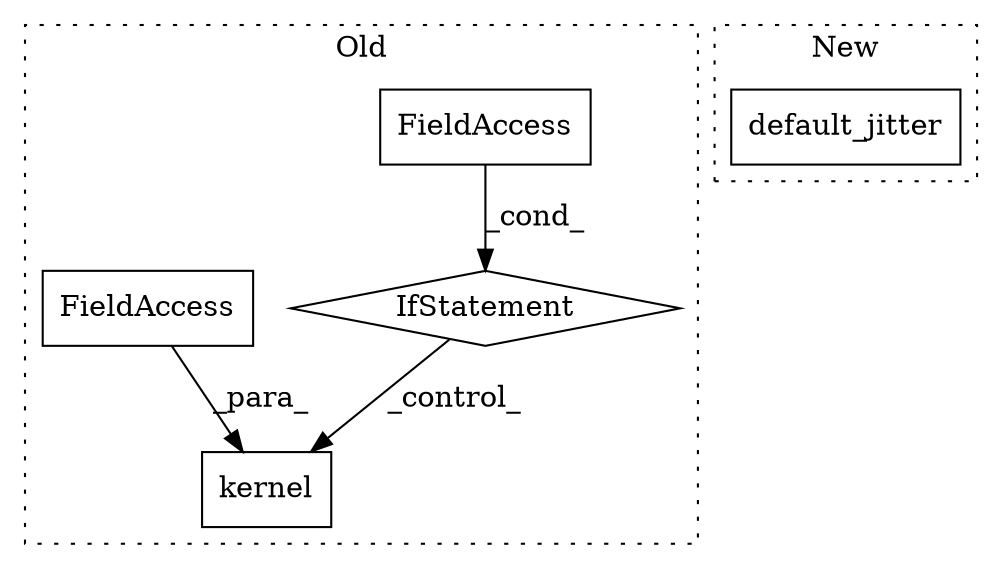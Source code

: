 digraph G {
subgraph cluster0 {
1 [label="kernel" a="32" s="4827,4854" l="7,1" shape="box"];
3 [label="FieldAccess" a="22" s="4816" l="8" shape="box"];
4 [label="FieldAccess" a="22" s="4839" l="15" shape="box"];
5 [label="IfStatement" a="25" s="4824" l="3" shape="diamond"];
label = "Old";
style="dotted";
}
subgraph cluster1 {
2 [label="default_jitter" a="32" s="4475" l="16" shape="box"];
label = "New";
style="dotted";
}
3 -> 5 [label="_cond_"];
4 -> 1 [label="_para_"];
5 -> 1 [label="_control_"];
}